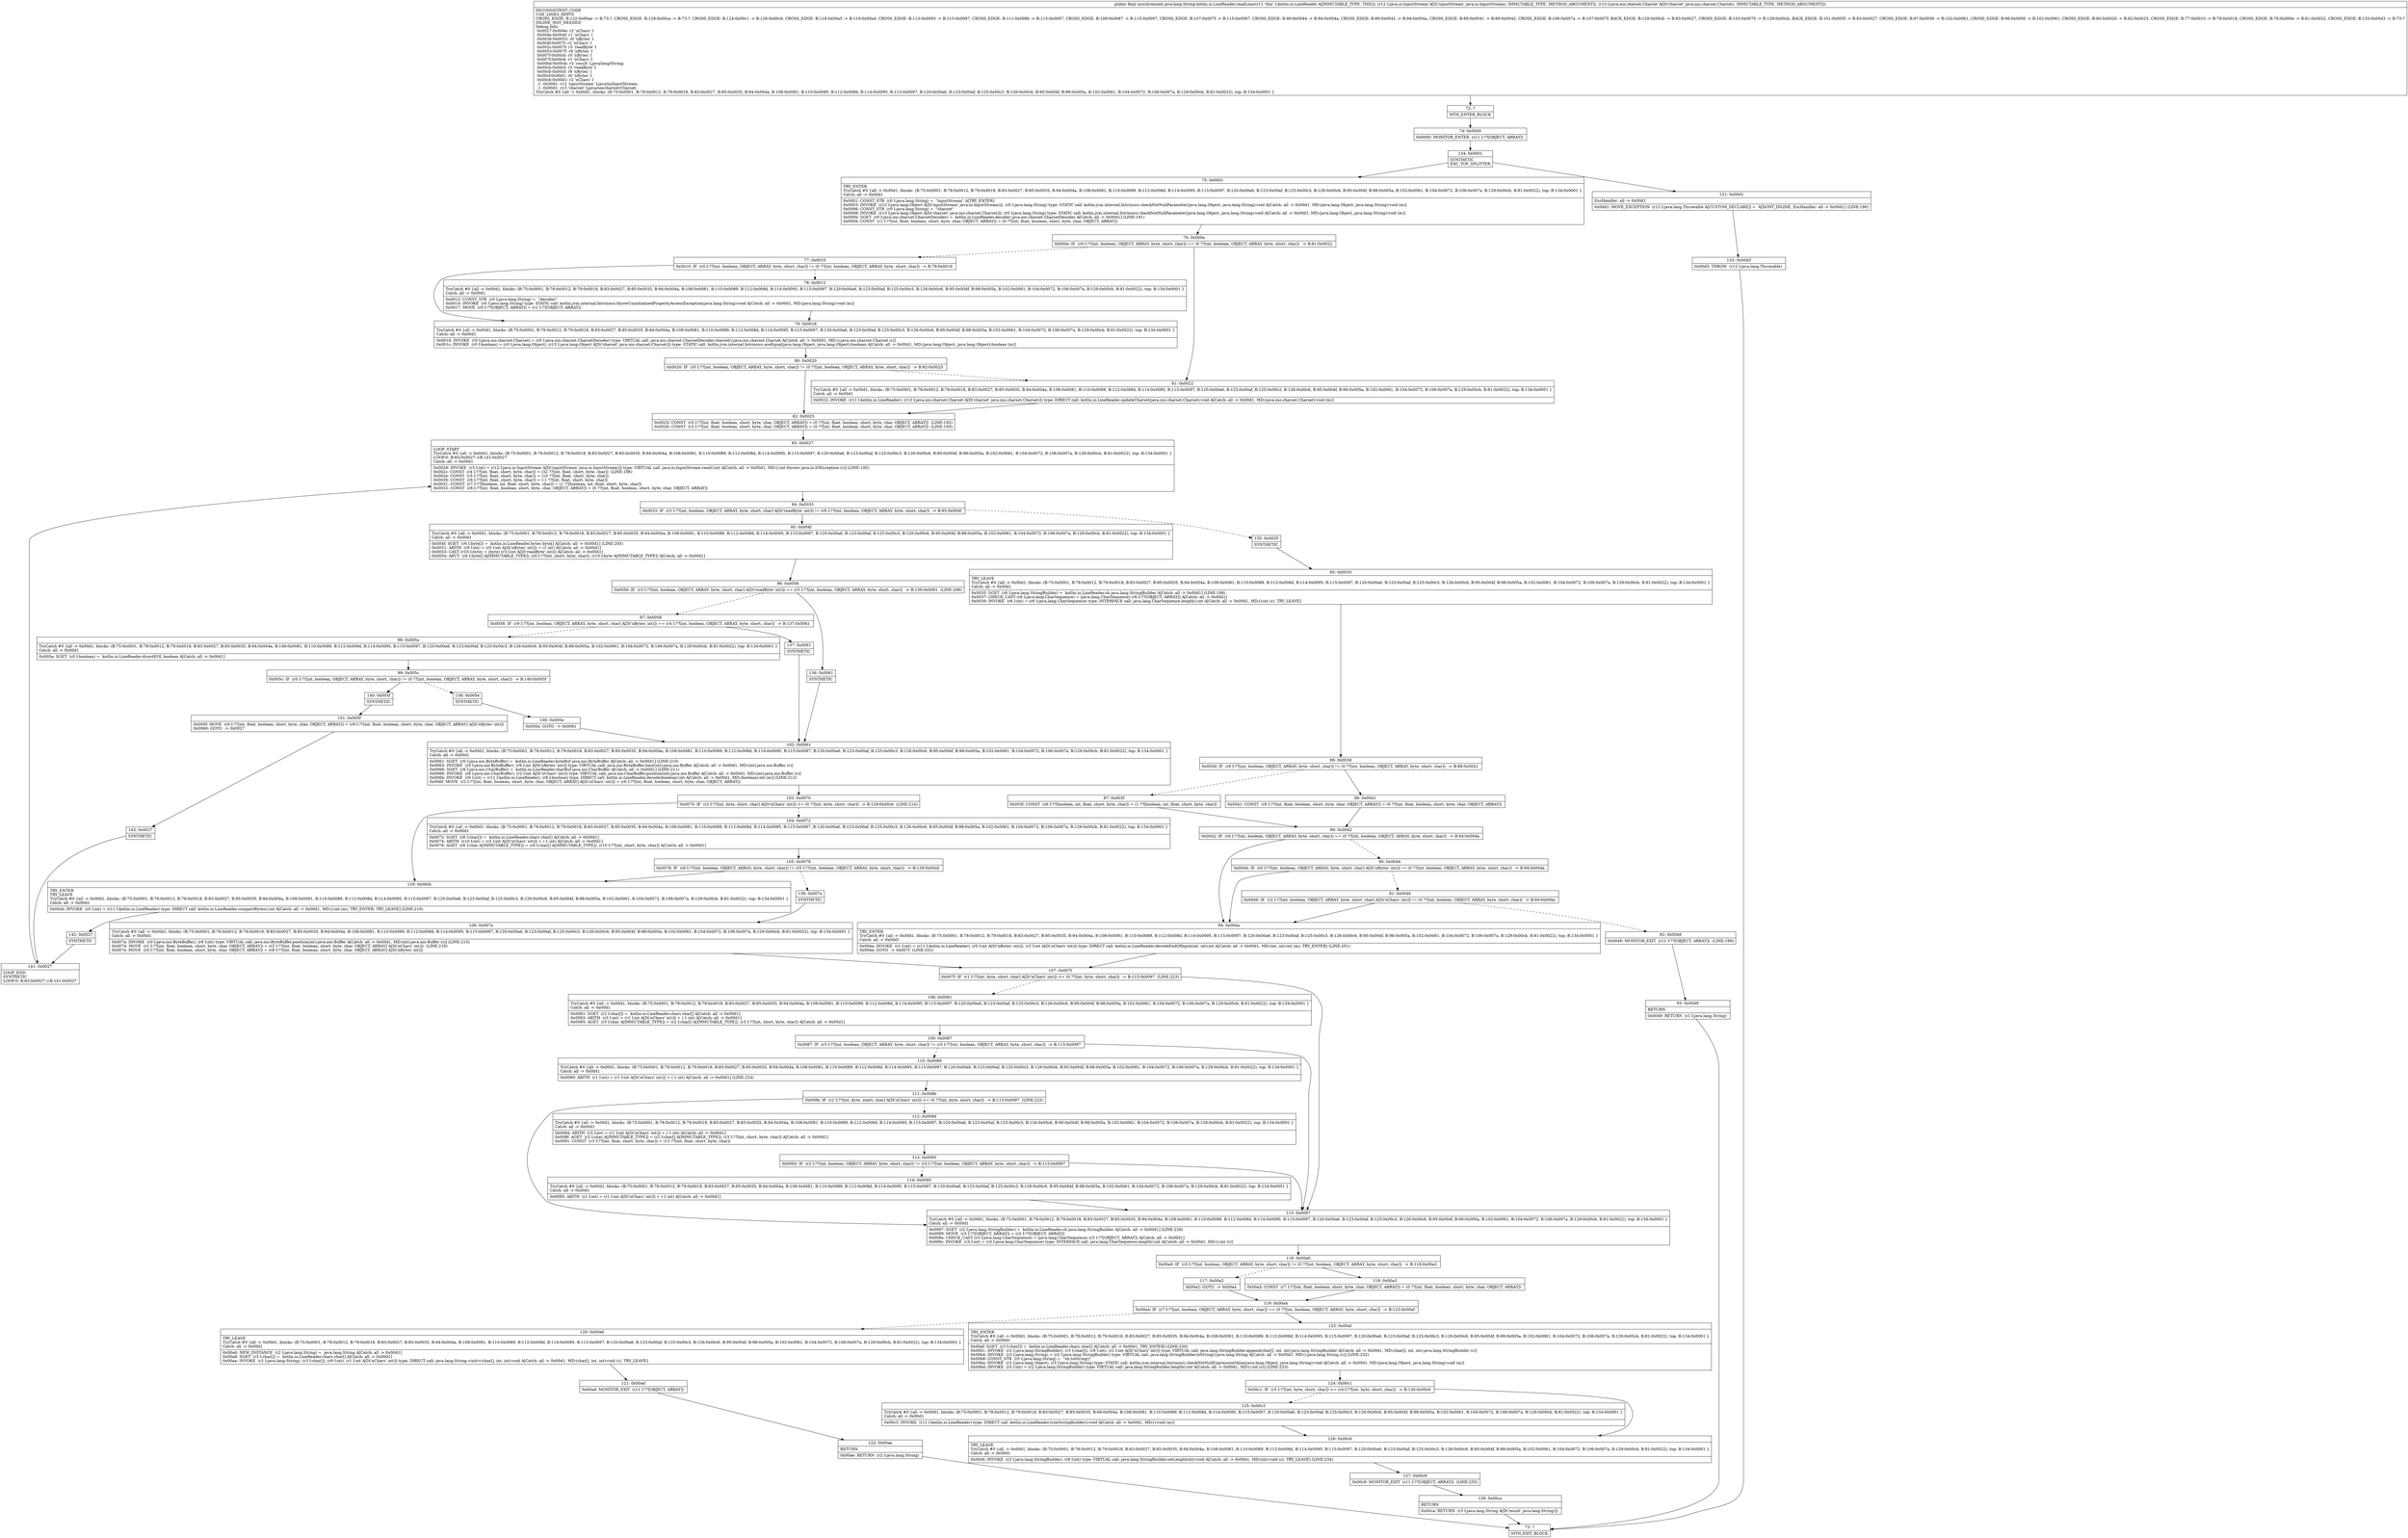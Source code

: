 digraph "CFG forkotlin.io.LineReader.readLine(Ljava\/io\/InputStream;Ljava\/nio\/charset\/Charset;)Ljava\/lang\/String;" {
Node_72 [shape=record,label="{72\:\ ?|MTH_ENTER_BLOCK\l}"];
Node_74 [shape=record,label="{74\:\ 0x0000|0x0000: MONITOR_ENTER  (r11 I:??[OBJECT, ARRAY]) \l}"];
Node_134 [shape=record,label="{134\:\ 0x0001|SYNTHETIC\lEXC_TOP_SPLITTER\l}"];
Node_75 [shape=record,label="{75\:\ 0x0001|TRY_ENTER\lTryCatch #0 \{all \-\> 0x00d1, blocks: (B:75:0x0001, B:78:0x0012, B:79:0x0018, B:83:0x0027, B:85:0x0035, B:94:0x004a, B:108:0x0081, B:110:0x0089, B:112:0x008d, B:114:0x0095, B:115:0x0097, B:120:0x00a6, B:123:0x00af, B:125:0x00c3, B:126:0x00c6, B:95:0x004f, B:98:0x005a, B:102:0x0061, B:104:0x0072, B:106:0x007a, B:129:0x00cb, B:81:0x0022), top: B:134:0x0001 \}\lCatch: all \-\> 0x00d1\l|0x0001: CONST_STR  (r0 I:java.lang.String) =  \"inputStream\" A[TRY_ENTER]\l0x0003: INVOKE  (r12 I:java.lang.Object A[D('inputStream' java.io.InputStream)]), (r0 I:java.lang.String) type: STATIC call: kotlin.jvm.internal.Intrinsics.checkNotNullParameter(java.lang.Object, java.lang.String):void A[Catch: all \-\> 0x00d1, MD:(java.lang.Object, java.lang.String):void (m)]\l0x0006: CONST_STR  (r0 I:java.lang.String) =  \"charset\" \l0x0008: INVOKE  (r13 I:java.lang.Object A[D('charset' java.nio.charset.Charset)]), (r0 I:java.lang.String) type: STATIC call: kotlin.jvm.internal.Intrinsics.checkNotNullParameter(java.lang.Object, java.lang.String):void A[Catch: all \-\> 0x00d1, MD:(java.lang.Object, java.lang.String):void (m)]\l0x000b: SGET  (r0 I:java.nio.charset.CharsetDecoder) =  kotlin.io.LineReader.decoder java.nio.charset.CharsetDecoder A[Catch: all \-\> 0x00d1] (LINE:191)\l0x000d: CONST  (r1 I:??[int, float, boolean, short, byte, char, OBJECT, ARRAY]) = (0 ??[int, float, boolean, short, byte, char, OBJECT, ARRAY]) \l}"];
Node_76 [shape=record,label="{76\:\ 0x000e|0x000e: IF  (r0 I:??[int, boolean, OBJECT, ARRAY, byte, short, char]) == (0 ??[int, boolean, OBJECT, ARRAY, byte, short, char])  \-\> B:81:0x0022 \l}"];
Node_77 [shape=record,label="{77\:\ 0x0010|0x0010: IF  (r0 I:??[int, boolean, OBJECT, ARRAY, byte, short, char]) != (0 ??[int, boolean, OBJECT, ARRAY, byte, short, char])  \-\> B:79:0x0018 \l}"];
Node_78 [shape=record,label="{78\:\ 0x0012|TryCatch #0 \{all \-\> 0x00d1, blocks: (B:75:0x0001, B:78:0x0012, B:79:0x0018, B:83:0x0027, B:85:0x0035, B:94:0x004a, B:108:0x0081, B:110:0x0089, B:112:0x008d, B:114:0x0095, B:115:0x0097, B:120:0x00a6, B:123:0x00af, B:125:0x00c3, B:126:0x00c6, B:95:0x004f, B:98:0x005a, B:102:0x0061, B:104:0x0072, B:106:0x007a, B:129:0x00cb, B:81:0x0022), top: B:134:0x0001 \}\lCatch: all \-\> 0x00d1\l|0x0012: CONST_STR  (r0 I:java.lang.String) =  \"decoder\" \l0x0014: INVOKE  (r0 I:java.lang.String) type: STATIC call: kotlin.jvm.internal.Intrinsics.throwUninitializedPropertyAccessException(java.lang.String):void A[Catch: all \-\> 0x00d1, MD:(java.lang.String):void (m)]\l0x0017: MOVE  (r0 I:??[OBJECT, ARRAY]) = (r1 I:??[OBJECT, ARRAY]) \l}"];
Node_79 [shape=record,label="{79\:\ 0x0018|TryCatch #0 \{all \-\> 0x00d1, blocks: (B:75:0x0001, B:78:0x0012, B:79:0x0018, B:83:0x0027, B:85:0x0035, B:94:0x004a, B:108:0x0081, B:110:0x0089, B:112:0x008d, B:114:0x0095, B:115:0x0097, B:120:0x00a6, B:123:0x00af, B:125:0x00c3, B:126:0x00c6, B:95:0x004f, B:98:0x005a, B:102:0x0061, B:104:0x0072, B:106:0x007a, B:129:0x00cb, B:81:0x0022), top: B:134:0x0001 \}\lCatch: all \-\> 0x00d1\l|0x0018: INVOKE  (r0 I:java.nio.charset.Charset) = (r0 I:java.nio.charset.CharsetDecoder) type: VIRTUAL call: java.nio.charset.CharsetDecoder.charset():java.nio.charset.Charset A[Catch: all \-\> 0x00d1, MD:():java.nio.charset.Charset (c)]\l0x001c: INVOKE  (r0 I:boolean) = (r0 I:java.lang.Object), (r13 I:java.lang.Object A[D('charset' java.nio.charset.Charset)]) type: STATIC call: kotlin.jvm.internal.Intrinsics.areEqual(java.lang.Object, java.lang.Object):boolean A[Catch: all \-\> 0x00d1, MD:(java.lang.Object, java.lang.Object):boolean (m)]\l}"];
Node_80 [shape=record,label="{80\:\ 0x0020|0x0020: IF  (r0 I:??[int, boolean, OBJECT, ARRAY, byte, short, char]) != (0 ??[int, boolean, OBJECT, ARRAY, byte, short, char])  \-\> B:82:0x0025 \l}"];
Node_82 [shape=record,label="{82\:\ 0x0025|0x0025: CONST  (r0 I:??[int, float, boolean, short, byte, char, OBJECT, ARRAY]) = (0 ??[int, float, boolean, short, byte, char, OBJECT, ARRAY])  (LINE:192)\l0x0026: CONST  (r2 I:??[int, float, boolean, short, byte, char, OBJECT, ARRAY]) = (0 ??[int, float, boolean, short, byte, char, OBJECT, ARRAY])  (LINE:193)\l}"];
Node_83 [shape=record,label="{83\:\ 0x0027|LOOP_START\lTryCatch #0 \{all \-\> 0x00d1, blocks: (B:75:0x0001, B:78:0x0012, B:79:0x0018, B:83:0x0027, B:85:0x0035, B:94:0x004a, B:108:0x0081, B:110:0x0089, B:112:0x008d, B:114:0x0095, B:115:0x0097, B:120:0x00a6, B:123:0x00af, B:125:0x00c3, B:126:0x00c6, B:95:0x004f, B:98:0x005a, B:102:0x0061, B:104:0x0072, B:106:0x007a, B:129:0x00cb, B:81:0x0022), top: B:134:0x0001 \}\lLOOP:0: B:83:0x0027\-\>B:141:0x0027\lCatch: all \-\> 0x00d1\l|0x0028: INVOKE  (r3 I:int) = (r12 I:java.io.InputStream A[D('inputStream' java.io.InputStream)]) type: VIRTUAL call: java.io.InputStream.read():int A[Catch: all \-\> 0x00d1, MD:():int throws java.io.IOException (c)] (LINE:195)\l0x002c: CONST  (r4 I:??[int, float, short, byte, char]) = (32 ??[int, float, short, byte, char])  (LINE:196)\l0x002e: CONST  (r5 I:??[int, float, short, byte, char]) = (10 ??[int, float, short, byte, char]) \l0x0030: CONST  (r6 I:??[int, float, short, byte, char]) = (\-1 ??[int, float, short, byte, char]) \l0x0031: CONST  (r7 I:??[boolean, int, float, short, byte, char]) = (1 ??[boolean, int, float, short, byte, char]) \l0x0032: CONST  (r8 I:??[int, float, boolean, short, byte, char, OBJECT, ARRAY]) = (0 ??[int, float, boolean, short, byte, char, OBJECT, ARRAY]) \l}"];
Node_84 [shape=record,label="{84\:\ 0x0033|0x0033: IF  (r3 I:??[int, boolean, OBJECT, ARRAY, byte, short, char] A[D('readByte' int)]) != (r6 I:??[int, boolean, OBJECT, ARRAY, byte, short, char])  \-\> B:95:0x004f \l}"];
Node_95 [shape=record,label="{95\:\ 0x004f|TryCatch #0 \{all \-\> 0x00d1, blocks: (B:75:0x0001, B:78:0x0012, B:79:0x0018, B:83:0x0027, B:85:0x0035, B:94:0x004a, B:108:0x0081, B:110:0x0089, B:112:0x008d, B:114:0x0095, B:115:0x0097, B:120:0x00a6, B:123:0x00af, B:125:0x00c3, B:126:0x00c6, B:95:0x004f, B:98:0x005a, B:102:0x0061, B:104:0x0072, B:106:0x007a, B:129:0x00cb, B:81:0x0022), top: B:134:0x0001 \}\lCatch: all \-\> 0x00d1\l|0x004f: SGET  (r6 I:byte[]) =  kotlin.io.LineReader.bytes byte[] A[Catch: all \-\> 0x00d1] (LINE:205)\l0x0051: ARITH  (r9 I:int) = (r0 I:int A[D('nBytes' int)]) + (1 int) A[Catch: all \-\> 0x00d1]\l0x0053: CAST (r10 I:byte) = (byte) (r3 I:int A[D('readByte' int)]) A[Catch: all \-\> 0x00d1]\l0x0054: APUT  (r6 I:byte[] A[IMMUTABLE_TYPE]), (r0 I:??[int, short, byte, char]), (r10 I:byte A[IMMUTABLE_TYPE]) A[Catch: all \-\> 0x00d1]\l}"];
Node_96 [shape=record,label="{96\:\ 0x0056|0x0056: IF  (r3 I:??[int, boolean, OBJECT, ARRAY, byte, short, char] A[D('readByte' int)]) == (r5 I:??[int, boolean, OBJECT, ARRAY, byte, short, char])  \-\> B:136:0x0061  (LINE:208)\l}"];
Node_97 [shape=record,label="{97\:\ 0x0058|0x0058: IF  (r9 I:??[int, boolean, OBJECT, ARRAY, byte, short, char] A[D('nBytes' int)]) == (r4 I:??[int, boolean, OBJECT, ARRAY, byte, short, char])  \-\> B:137:0x0061 \l}"];
Node_98 [shape=record,label="{98\:\ 0x005a|TryCatch #0 \{all \-\> 0x00d1, blocks: (B:75:0x0001, B:78:0x0012, B:79:0x0018, B:83:0x0027, B:85:0x0035, B:94:0x004a, B:108:0x0081, B:110:0x0089, B:112:0x008d, B:114:0x0095, B:115:0x0097, B:120:0x00a6, B:123:0x00af, B:125:0x00c3, B:126:0x00c6, B:95:0x004f, B:98:0x005a, B:102:0x0061, B:104:0x0072, B:106:0x007a, B:129:0x00cb, B:81:0x0022), top: B:134:0x0001 \}\lCatch: all \-\> 0x00d1\l|0x005a: SGET  (r0 I:boolean) =  kotlin.io.LineReader.directEOL boolean A[Catch: all \-\> 0x00d1]\l}"];
Node_99 [shape=record,label="{99\:\ 0x005c|0x005c: IF  (r0 I:??[int, boolean, OBJECT, ARRAY, byte, short, char]) != (0 ??[int, boolean, OBJECT, ARRAY, byte, short, char])  \-\> B:140:0x005f \l}"];
Node_138 [shape=record,label="{138\:\ 0x005e|SYNTHETIC\l}"];
Node_100 [shape=record,label="{100\:\ 0x005e|0x005e: GOTO  \-\> 0x0061 \l}"];
Node_102 [shape=record,label="{102\:\ 0x0061|TryCatch #0 \{all \-\> 0x00d1, blocks: (B:75:0x0001, B:78:0x0012, B:79:0x0018, B:83:0x0027, B:85:0x0035, B:94:0x004a, B:108:0x0081, B:110:0x0089, B:112:0x008d, B:114:0x0095, B:115:0x0097, B:120:0x00a6, B:123:0x00af, B:125:0x00c3, B:126:0x00c6, B:95:0x004f, B:98:0x005a, B:102:0x0061, B:104:0x0072, B:106:0x007a, B:129:0x00cb, B:81:0x0022), top: B:134:0x0001 \}\lCatch: all \-\> 0x00d1\l|0x0061: SGET  (r0 I:java.nio.ByteBuffer) =  kotlin.io.LineReader.byteBuf java.nio.ByteBuffer A[Catch: all \-\> 0x00d1] (LINE:210)\l0x0063: INVOKE  (r0 I:java.nio.ByteBuffer), (r9 I:int A[D('nBytes' int)]) type: VIRTUAL call: java.nio.ByteBuffer.limit(int):java.nio.Buffer A[Catch: all \-\> 0x00d1, MD:(int):java.nio.Buffer (c)]\l0x0066: SGET  (r6 I:java.nio.CharBuffer) =  kotlin.io.LineReader.charBuf java.nio.CharBuffer A[Catch: all \-\> 0x00d1] (LINE:211)\l0x0068: INVOKE  (r6 I:java.nio.CharBuffer), (r2 I:int A[D('nChars' int)]) type: VIRTUAL call: java.nio.CharBuffer.position(int):java.nio.Buffer A[Catch: all \-\> 0x00d1, MD:(int):java.nio.Buffer (c)]\l0x006b: INVOKE  (r6 I:int) = (r11 I:kotlin.io.LineReader), (r8 I:boolean) type: DIRECT call: kotlin.io.LineReader.decode(boolean):int A[Catch: all \-\> 0x00d1, MD:(boolean):int (m)] (LINE:212)\l0x006f: MOVE  (r2 I:??[int, float, boolean, short, byte, char, OBJECT, ARRAY] A[D('nChars' int)]) = (r6 I:??[int, float, boolean, short, byte, char, OBJECT, ARRAY]) \l}"];
Node_103 [shape=record,label="{103\:\ 0x0070|0x0070: IF  (r2 I:??[int, byte, short, char] A[D('nChars' int)]) \<= (0 ??[int, byte, short, char])  \-\> B:129:0x00cb  (LINE:214)\l}"];
Node_104 [shape=record,label="{104\:\ 0x0072|TryCatch #0 \{all \-\> 0x00d1, blocks: (B:75:0x0001, B:78:0x0012, B:79:0x0018, B:83:0x0027, B:85:0x0035, B:94:0x004a, B:108:0x0081, B:110:0x0089, B:112:0x008d, B:114:0x0095, B:115:0x0097, B:120:0x00a6, B:123:0x00af, B:125:0x00c3, B:126:0x00c6, B:95:0x004f, B:98:0x005a, B:102:0x0061, B:104:0x0072, B:106:0x007a, B:129:0x00cb, B:81:0x0022), top: B:134:0x0001 \}\lCatch: all \-\> 0x00d1\l|0x0072: SGET  (r6 I:char[]) =  kotlin.io.LineReader.chars char[] A[Catch: all \-\> 0x00d1]\l0x0074: ARITH  (r10 I:int) = (r2 I:int A[D('nChars' int)]) + (\-1 int) A[Catch: all \-\> 0x00d1]\l0x0076: AGET  (r6 I:char A[IMMUTABLE_TYPE]) = (r6 I:char[] A[IMMUTABLE_TYPE]), (r10 I:??[int, short, byte, char]) A[Catch: all \-\> 0x00d1]\l}"];
Node_105 [shape=record,label="{105\:\ 0x0078|0x0078: IF  (r6 I:??[int, boolean, OBJECT, ARRAY, byte, short, char]) != (r5 I:??[int, boolean, OBJECT, ARRAY, byte, short, char])  \-\> B:129:0x00cb \l}"];
Node_139 [shape=record,label="{139\:\ 0x007a|SYNTHETIC\l}"];
Node_106 [shape=record,label="{106\:\ 0x007a|TryCatch #0 \{all \-\> 0x00d1, blocks: (B:75:0x0001, B:78:0x0012, B:79:0x0018, B:83:0x0027, B:85:0x0035, B:94:0x004a, B:108:0x0081, B:110:0x0089, B:112:0x008d, B:114:0x0095, B:115:0x0097, B:120:0x00a6, B:123:0x00af, B:125:0x00c3, B:126:0x00c6, B:95:0x004f, B:98:0x005a, B:102:0x0061, B:104:0x0072, B:106:0x007a, B:129:0x00cb, B:81:0x0022), top: B:134:0x0001 \}\lCatch: all \-\> 0x00d1\l|0x007a: INVOKE  (r0 I:java.nio.ByteBuffer), (r8 I:int) type: VIRTUAL call: java.nio.ByteBuffer.position(int):java.nio.Buffer A[Catch: all \-\> 0x00d1, MD:(int):java.nio.Buffer (c)] (LINE:215)\l0x007d: MOVE  (r1 I:??[int, float, boolean, short, byte, char, OBJECT, ARRAY]) = (r2 I:??[int, float, boolean, short, byte, char, OBJECT, ARRAY] A[D('nChars' int)])  (LINE:216)\l0x007e: MOVE  (r0 I:??[int, float, boolean, short, byte, char, OBJECT, ARRAY]) = (r9 I:??[int, float, boolean, short, byte, char, OBJECT, ARRAY] A[D('nBytes' int)]) \l}"];
Node_107 [shape=record,label="{107\:\ 0x007f|0x007f: IF  (r1 I:??[int, byte, short, char] A[D('nChars' int)]) \<= (0 ??[int, byte, short, char])  \-\> B:115:0x0097  (LINE:223)\l}"];
Node_108 [shape=record,label="{108\:\ 0x0081|TryCatch #0 \{all \-\> 0x00d1, blocks: (B:75:0x0001, B:78:0x0012, B:79:0x0018, B:83:0x0027, B:85:0x0035, B:94:0x004a, B:108:0x0081, B:110:0x0089, B:112:0x008d, B:114:0x0095, B:115:0x0097, B:120:0x00a6, B:123:0x00af, B:125:0x00c3, B:126:0x00c6, B:95:0x004f, B:98:0x005a, B:102:0x0061, B:104:0x0072, B:106:0x007a, B:129:0x00cb, B:81:0x0022), top: B:134:0x0001 \}\lCatch: all \-\> 0x00d1\l|0x0081: SGET  (r2 I:char[]) =  kotlin.io.LineReader.chars char[] A[Catch: all \-\> 0x00d1]\l0x0083: ARITH  (r3 I:int) = (r1 I:int A[D('nChars' int)]) + (\-1 int) A[Catch: all \-\> 0x00d1]\l0x0085: AGET  (r3 I:char A[IMMUTABLE_TYPE]) = (r2 I:char[] A[IMMUTABLE_TYPE]), (r3 I:??[int, short, byte, char]) A[Catch: all \-\> 0x00d1]\l}"];
Node_109 [shape=record,label="{109\:\ 0x0087|0x0087: IF  (r3 I:??[int, boolean, OBJECT, ARRAY, byte, short, char]) != (r5 I:??[int, boolean, OBJECT, ARRAY, byte, short, char])  \-\> B:115:0x0097 \l}"];
Node_110 [shape=record,label="{110\:\ 0x0089|TryCatch #0 \{all \-\> 0x00d1, blocks: (B:75:0x0001, B:78:0x0012, B:79:0x0018, B:83:0x0027, B:85:0x0035, B:94:0x004a, B:108:0x0081, B:110:0x0089, B:112:0x008d, B:114:0x0095, B:115:0x0097, B:120:0x00a6, B:123:0x00af, B:125:0x00c3, B:126:0x00c6, B:95:0x004f, B:98:0x005a, B:102:0x0061, B:104:0x0072, B:106:0x007a, B:129:0x00cb, B:81:0x0022), top: B:134:0x0001 \}\lCatch: all \-\> 0x00d1\l|0x0089: ARITH  (r1 I:int) = (r1 I:int A[D('nChars' int)]) + (\-1 int) A[Catch: all \-\> 0x00d1] (LINE:224)\l}"];
Node_111 [shape=record,label="{111\:\ 0x008b|0x008b: IF  (r1 I:??[int, byte, short, char] A[D('nChars' int)]) \<= (0 ??[int, byte, short, char])  \-\> B:115:0x0097  (LINE:225)\l}"];
Node_112 [shape=record,label="{112\:\ 0x008d|TryCatch #0 \{all \-\> 0x00d1, blocks: (B:75:0x0001, B:78:0x0012, B:79:0x0018, B:83:0x0027, B:85:0x0035, B:94:0x004a, B:108:0x0081, B:110:0x0089, B:112:0x008d, B:114:0x0095, B:115:0x0097, B:120:0x00a6, B:123:0x00af, B:125:0x00c3, B:126:0x00c6, B:95:0x004f, B:98:0x005a, B:102:0x0061, B:104:0x0072, B:106:0x007a, B:129:0x00cb, B:81:0x0022), top: B:134:0x0001 \}\lCatch: all \-\> 0x00d1\l|0x008d: ARITH  (r3 I:int) = (r1 I:int A[D('nChars' int)]) + (\-1 int) A[Catch: all \-\> 0x00d1]\l0x008f: AGET  (r2 I:char A[IMMUTABLE_TYPE]) = (r2 I:char[] A[IMMUTABLE_TYPE]), (r3 I:??[int, short, byte, char]) A[Catch: all \-\> 0x00d1]\l0x0091: CONST  (r3 I:??[int, float, short, byte, char]) = (13 ??[int, float, short, byte, char]) \l}"];
Node_113 [shape=record,label="{113\:\ 0x0093|0x0093: IF  (r2 I:??[int, boolean, OBJECT, ARRAY, byte, short, char]) != (r3 I:??[int, boolean, OBJECT, ARRAY, byte, short, char])  \-\> B:115:0x0097 \l}"];
Node_114 [shape=record,label="{114\:\ 0x0095|TryCatch #0 \{all \-\> 0x00d1, blocks: (B:75:0x0001, B:78:0x0012, B:79:0x0018, B:83:0x0027, B:85:0x0035, B:94:0x004a, B:108:0x0081, B:110:0x0089, B:112:0x008d, B:114:0x0095, B:115:0x0097, B:120:0x00a6, B:123:0x00af, B:125:0x00c3, B:126:0x00c6, B:95:0x004f, B:98:0x005a, B:102:0x0061, B:104:0x0072, B:106:0x007a, B:129:0x00cb, B:81:0x0022), top: B:134:0x0001 \}\lCatch: all \-\> 0x00d1\l|0x0095: ARITH  (r1 I:int) = (r1 I:int A[D('nChars' int)]) + (\-1 int) A[Catch: all \-\> 0x00d1]\l}"];
Node_115 [shape=record,label="{115\:\ 0x0097|TryCatch #0 \{all \-\> 0x00d1, blocks: (B:75:0x0001, B:78:0x0012, B:79:0x0018, B:83:0x0027, B:85:0x0035, B:94:0x004a, B:108:0x0081, B:110:0x0089, B:112:0x008d, B:114:0x0095, B:115:0x0097, B:120:0x00a6, B:123:0x00af, B:125:0x00c3, B:126:0x00c6, B:95:0x004f, B:98:0x005a, B:102:0x0061, B:104:0x0072, B:106:0x007a, B:129:0x00cb, B:81:0x0022), top: B:134:0x0001 \}\lCatch: all \-\> 0x00d1\l|0x0097: SGET  (r2 I:java.lang.StringBuilder) =  kotlin.io.LineReader.sb java.lang.StringBuilder A[Catch: all \-\> 0x00d1] (LINE:228)\l0x0099: MOVE  (r3 I:??[OBJECT, ARRAY]) = (r2 I:??[OBJECT, ARRAY]) \l0x009a: CHECK_CAST (r3 I:java.lang.CharSequence) = (java.lang.CharSequence) (r3 I:??[OBJECT, ARRAY]) A[Catch: all \-\> 0x00d1]\l0x009c: INVOKE  (r3 I:int) = (r3 I:java.lang.CharSequence) type: INTERFACE call: java.lang.CharSequence.length():int A[Catch: all \-\> 0x00d1, MD:():int (c)]\l}"];
Node_116 [shape=record,label="{116\:\ 0x00a0|0x00a0: IF  (r3 I:??[int, boolean, OBJECT, ARRAY, byte, short, char]) != (0 ??[int, boolean, OBJECT, ARRAY, byte, short, char])  \-\> B:118:0x00a3 \l}"];
Node_117 [shape=record,label="{117\:\ 0x00a2|0x00a2: GOTO  \-\> 0x00a4 \l}"];
Node_119 [shape=record,label="{119\:\ 0x00a4|0x00a4: IF  (r7 I:??[int, boolean, OBJECT, ARRAY, byte, short, char]) == (0 ??[int, boolean, OBJECT, ARRAY, byte, short, char])  \-\> B:123:0x00af \l}"];
Node_120 [shape=record,label="{120\:\ 0x00a6|TRY_LEAVE\lTryCatch #0 \{all \-\> 0x00d1, blocks: (B:75:0x0001, B:78:0x0012, B:79:0x0018, B:83:0x0027, B:85:0x0035, B:94:0x004a, B:108:0x0081, B:110:0x0089, B:112:0x008d, B:114:0x0095, B:115:0x0097, B:120:0x00a6, B:123:0x00af, B:125:0x00c3, B:126:0x00c6, B:95:0x004f, B:98:0x005a, B:102:0x0061, B:104:0x0072, B:106:0x007a, B:129:0x00cb, B:81:0x0022), top: B:134:0x0001 \}\lCatch: all \-\> 0x00d1\l|0x00a6: NEW_INSTANCE  (r2 I:java.lang.String) =  java.lang.String A[Catch: all \-\> 0x00d1]\l0x00a8: SGET  (r3 I:char[]) =  kotlin.io.LineReader.chars char[] A[Catch: all \-\> 0x00d1]\l0x00aa: INVOKE  (r2 I:java.lang.String), (r3 I:char[]), (r8 I:int), (r1 I:int A[D('nChars' int)]) type: DIRECT call: java.lang.String.\<init\>(char[], int, int):void A[Catch: all \-\> 0x00d1, MD:(char[], int, int):void (c), TRY_LEAVE]\l}"];
Node_121 [shape=record,label="{121\:\ 0x00ad|0x00ad: MONITOR_EXIT  (r11 I:??[OBJECT, ARRAY]) \l}"];
Node_122 [shape=record,label="{122\:\ 0x00ae|RETURN\l|0x00ae: RETURN  (r2 I:java.lang.String) \l}"];
Node_73 [shape=record,label="{73\:\ ?|MTH_EXIT_BLOCK\l}"];
Node_123 [shape=record,label="{123\:\ 0x00af|TRY_ENTER\lTryCatch #0 \{all \-\> 0x00d1, blocks: (B:75:0x0001, B:78:0x0012, B:79:0x0018, B:83:0x0027, B:85:0x0035, B:94:0x004a, B:108:0x0081, B:110:0x0089, B:112:0x008d, B:114:0x0095, B:115:0x0097, B:120:0x00a6, B:123:0x00af, B:125:0x00c3, B:126:0x00c6, B:95:0x004f, B:98:0x005a, B:102:0x0061, B:104:0x0072, B:106:0x007a, B:129:0x00cb, B:81:0x0022), top: B:134:0x0001 \}\lCatch: all \-\> 0x00d1\l|0x00af: SGET  (r3 I:char[]) =  kotlin.io.LineReader.chars char[] A[Catch: all \-\> 0x00d1, TRY_ENTER] (LINE:230)\l0x00b1: INVOKE  (r2 I:java.lang.StringBuilder), (r3 I:char[]), (r8 I:int), (r1 I:int A[D('nChars' int)]) type: VIRTUAL call: java.lang.StringBuilder.append(char[], int, int):java.lang.StringBuilder A[Catch: all \-\> 0x00d1, MD:(char[], int, int):java.lang.StringBuilder (c)]\l0x00b4: INVOKE  (r3 I:java.lang.String) = (r2 I:java.lang.StringBuilder) type: VIRTUAL call: java.lang.StringBuilder.toString():java.lang.String A[Catch: all \-\> 0x00d1, MD:():java.lang.String (c)] (LINE:232)\l0x00b8: CONST_STR  (r5 I:java.lang.String) =  \"sb.toString()\" \l0x00ba: INVOKE  (r3 I:java.lang.Object), (r5 I:java.lang.String) type: STATIC call: kotlin.jvm.internal.Intrinsics.checkNotNullExpressionValue(java.lang.Object, java.lang.String):void A[Catch: all \-\> 0x00d1, MD:(java.lang.Object, java.lang.String):void (m)]\l0x00bd: INVOKE  (r5 I:int) = (r2 I:java.lang.StringBuilder) type: VIRTUAL call: java.lang.StringBuilder.length():int A[Catch: all \-\> 0x00d1, MD:():int (c)] (LINE:233)\l}"];
Node_124 [shape=record,label="{124\:\ 0x00c1|0x00c1: IF  (r5 I:??[int, byte, short, char]) \<= (r4 I:??[int, byte, short, char])  \-\> B:126:0x00c6 \l}"];
Node_125 [shape=record,label="{125\:\ 0x00c3|TryCatch #0 \{all \-\> 0x00d1, blocks: (B:75:0x0001, B:78:0x0012, B:79:0x0018, B:83:0x0027, B:85:0x0035, B:94:0x004a, B:108:0x0081, B:110:0x0089, B:112:0x008d, B:114:0x0095, B:115:0x0097, B:120:0x00a6, B:123:0x00af, B:125:0x00c3, B:126:0x00c6, B:95:0x004f, B:98:0x005a, B:102:0x0061, B:104:0x0072, B:106:0x007a, B:129:0x00cb, B:81:0x0022), top: B:134:0x0001 \}\lCatch: all \-\> 0x00d1\l|0x00c3: INVOKE  (r11 I:kotlin.io.LineReader) type: DIRECT call: kotlin.io.LineReader.trimStringBuilder():void A[Catch: all \-\> 0x00d1, MD:():void (m)]\l}"];
Node_126 [shape=record,label="{126\:\ 0x00c6|TRY_LEAVE\lTryCatch #0 \{all \-\> 0x00d1, blocks: (B:75:0x0001, B:78:0x0012, B:79:0x0018, B:83:0x0027, B:85:0x0035, B:94:0x004a, B:108:0x0081, B:110:0x0089, B:112:0x008d, B:114:0x0095, B:115:0x0097, B:120:0x00a6, B:123:0x00af, B:125:0x00c3, B:126:0x00c6, B:95:0x004f, B:98:0x005a, B:102:0x0061, B:104:0x0072, B:106:0x007a, B:129:0x00cb, B:81:0x0022), top: B:134:0x0001 \}\lCatch: all \-\> 0x00d1\l|0x00c6: INVOKE  (r2 I:java.lang.StringBuilder), (r8 I:int) type: VIRTUAL call: java.lang.StringBuilder.setLength(int):void A[Catch: all \-\> 0x00d1, MD:(int):void (c), TRY_LEAVE] (LINE:234)\l}"];
Node_127 [shape=record,label="{127\:\ 0x00c9|0x00c9: MONITOR_EXIT  (r11 I:??[OBJECT, ARRAY])  (LINE:235)\l}"];
Node_128 [shape=record,label="{128\:\ 0x00ca|RETURN\l|0x00ca: RETURN  (r3 I:java.lang.String A[D('result' java.lang.String)]) \l}"];
Node_118 [shape=record,label="{118\:\ 0x00a3|0x00a3: CONST  (r7 I:??[int, float, boolean, short, byte, char, OBJECT, ARRAY]) = (0 ??[int, float, boolean, short, byte, char, OBJECT, ARRAY]) \l}"];
Node_129 [shape=record,label="{129\:\ 0x00cb|TRY_ENTER\lTRY_LEAVE\lTryCatch #0 \{all \-\> 0x00d1, blocks: (B:75:0x0001, B:78:0x0012, B:79:0x0018, B:83:0x0027, B:85:0x0035, B:94:0x004a, B:108:0x0081, B:110:0x0089, B:112:0x008d, B:114:0x0095, B:115:0x0097, B:120:0x00a6, B:123:0x00af, B:125:0x00c3, B:126:0x00c6, B:95:0x004f, B:98:0x005a, B:102:0x0061, B:104:0x0072, B:106:0x007a, B:129:0x00cb, B:81:0x0022), top: B:134:0x0001 \}\lCatch: all \-\> 0x00d1\l|0x00cb: INVOKE  (r0 I:int) = (r11 I:kotlin.io.LineReader) type: DIRECT call: kotlin.io.LineReader.compactBytes():int A[Catch: all \-\> 0x00d1, MD:():int (m), TRY_ENTER, TRY_LEAVE] (LINE:219)\l}"];
Node_142 [shape=record,label="{142\:\ 0x0027|SYNTHETIC\l}"];
Node_141 [shape=record,label="{141\:\ 0x0027|LOOP_END\lSYNTHETIC\lLOOP:0: B:83:0x0027\-\>B:141:0x0027\l}"];
Node_140 [shape=record,label="{140\:\ 0x005f|SYNTHETIC\l}"];
Node_101 [shape=record,label="{101\:\ 0x005f|0x005f: MOVE  (r0 I:??[int, float, boolean, short, byte, char, OBJECT, ARRAY]) = (r9 I:??[int, float, boolean, short, byte, char, OBJECT, ARRAY] A[D('nBytes' int)]) \l0x0060: GOTO  \-\> 0x0027 \l}"];
Node_143 [shape=record,label="{143\:\ 0x0027|SYNTHETIC\l}"];
Node_137 [shape=record,label="{137\:\ 0x0061|SYNTHETIC\l}"];
Node_136 [shape=record,label="{136\:\ 0x0061|SYNTHETIC\l}"];
Node_135 [shape=record,label="{135\:\ 0x0035|SYNTHETIC\l}"];
Node_85 [shape=record,label="{85\:\ 0x0035|TRY_LEAVE\lTryCatch #0 \{all \-\> 0x00d1, blocks: (B:75:0x0001, B:78:0x0012, B:79:0x0018, B:83:0x0027, B:85:0x0035, B:94:0x004a, B:108:0x0081, B:110:0x0089, B:112:0x008d, B:114:0x0095, B:115:0x0097, B:120:0x00a6, B:123:0x00af, B:125:0x00c3, B:126:0x00c6, B:95:0x004f, B:98:0x005a, B:102:0x0061, B:104:0x0072, B:106:0x007a, B:129:0x00cb, B:81:0x0022), top: B:134:0x0001 \}\lCatch: all \-\> 0x00d1\l|0x0035: SGET  (r6 I:java.lang.StringBuilder) =  kotlin.io.LineReader.sb java.lang.StringBuilder A[Catch: all \-\> 0x00d1] (LINE:198)\l0x0037: CHECK_CAST (r6 I:java.lang.CharSequence) = (java.lang.CharSequence) (r6 I:??[OBJECT, ARRAY]) A[Catch: all \-\> 0x00d1]\l0x0039: INVOKE  (r6 I:int) = (r6 I:java.lang.CharSequence) type: INTERFACE call: java.lang.CharSequence.length():int A[Catch: all \-\> 0x00d1, MD:():int (c), TRY_LEAVE]\l}"];
Node_86 [shape=record,label="{86\:\ 0x003d|0x003d: IF  (r6 I:??[int, boolean, OBJECT, ARRAY, byte, short, char]) != (0 ??[int, boolean, OBJECT, ARRAY, byte, short, char])  \-\> B:88:0x0041 \l}"];
Node_87 [shape=record,label="{87\:\ 0x003f|0x003f: CONST  (r6 I:??[boolean, int, float, short, byte, char]) = (1 ??[boolean, int, float, short, byte, char]) \l}"];
Node_89 [shape=record,label="{89\:\ 0x0042|0x0042: IF  (r6 I:??[int, boolean, OBJECT, ARRAY, byte, short, char]) == (0 ??[int, boolean, OBJECT, ARRAY, byte, short, char])  \-\> B:94:0x004a \l}"];
Node_90 [shape=record,label="{90\:\ 0x0044|0x0044: IF  (r0 I:??[int, boolean, OBJECT, ARRAY, byte, short, char] A[D('nBytes' int)]) != (0 ??[int, boolean, OBJECT, ARRAY, byte, short, char])  \-\> B:94:0x004a \l}"];
Node_91 [shape=record,label="{91\:\ 0x0046|0x0046: IF  (r2 I:??[int, boolean, OBJECT, ARRAY, byte, short, char] A[D('nChars' int)]) != (0 ??[int, boolean, OBJECT, ARRAY, byte, short, char])  \-\> B:94:0x004a \l}"];
Node_92 [shape=record,label="{92\:\ 0x0048|0x0048: MONITOR_EXIT  (r11 I:??[OBJECT, ARRAY])  (LINE:199)\l}"];
Node_93 [shape=record,label="{93\:\ 0x0049|RETURN\l|0x0049: RETURN  (r1 I:java.lang.String) \l}"];
Node_94 [shape=record,label="{94\:\ 0x004a|TRY_ENTER\lTryCatch #0 \{all \-\> 0x00d1, blocks: (B:75:0x0001, B:78:0x0012, B:79:0x0018, B:83:0x0027, B:85:0x0035, B:94:0x004a, B:108:0x0081, B:110:0x0089, B:112:0x008d, B:114:0x0095, B:115:0x0097, B:120:0x00a6, B:123:0x00af, B:125:0x00c3, B:126:0x00c6, B:95:0x004f, B:98:0x005a, B:102:0x0061, B:104:0x0072, B:106:0x007a, B:129:0x00cb, B:81:0x0022), top: B:134:0x0001 \}\lCatch: all \-\> 0x00d1\l|0x004a: INVOKE  (r1 I:int) = (r11 I:kotlin.io.LineReader), (r0 I:int A[D('nBytes' int)]), (r2 I:int A[D('nChars' int)]) type: DIRECT call: kotlin.io.LineReader.decodeEndOfInput(int, int):int A[Catch: all \-\> 0x00d1, MD:(int, int):int (m), TRY_ENTER] (LINE:201)\l0x004e: GOTO  \-\> 0x007f  (LINE:202)\l}"];
Node_88 [shape=record,label="{88\:\ 0x0041|0x0041: CONST  (r6 I:??[int, float, boolean, short, byte, char, OBJECT, ARRAY]) = (0 ??[int, float, boolean, short, byte, char, OBJECT, ARRAY]) \l}"];
Node_81 [shape=record,label="{81\:\ 0x0022|TryCatch #0 \{all \-\> 0x00d1, blocks: (B:75:0x0001, B:78:0x0012, B:79:0x0018, B:83:0x0027, B:85:0x0035, B:94:0x004a, B:108:0x0081, B:110:0x0089, B:112:0x008d, B:114:0x0095, B:115:0x0097, B:120:0x00a6, B:123:0x00af, B:125:0x00c3, B:126:0x00c6, B:95:0x004f, B:98:0x005a, B:102:0x0061, B:104:0x0072, B:106:0x007a, B:129:0x00cb, B:81:0x0022), top: B:134:0x0001 \}\lCatch: all \-\> 0x00d1\l|0x0022: INVOKE  (r11 I:kotlin.io.LineReader), (r13 I:java.nio.charset.Charset A[D('charset' java.nio.charset.Charset)]) type: DIRECT call: kotlin.io.LineReader.updateCharset(java.nio.charset.Charset):void A[Catch: all \-\> 0x00d1, MD:(java.nio.charset.Charset):void (m)]\l}"];
Node_131 [shape=record,label="{131\:\ 0x00d1|ExcHandler: all \-\> 0x00d1\l|0x00d1: MOVE_EXCEPTION  (r12 I:java.lang.Throwable A[CUSTOM_DECLARE]) =  A[DONT_INLINE, ExcHandler: all \-\> 0x00d1] (LINE:190)\l}"];
Node_133 [shape=record,label="{133\:\ 0x00d3|0x00d3: THROW  (r12 I:java.lang.Throwable) \l}"];
MethodNode[shape=record,label="{public final synchronized java.lang.String kotlin.io.LineReader.readLine((r11 'this' I:kotlin.io.LineReader A[IMMUTABLE_TYPE, THIS]), (r12 I:java.io.InputStream A[D('inputStream' java.io.InputStream), IMMUTABLE_TYPE, METHOD_ARGUMENT]), (r13 I:java.nio.charset.Charset A[D('charset' java.nio.charset.Charset), IMMUTABLE_TYPE, METHOD_ARGUMENT]))  | INCONSISTENT_CODE\lUSE_LINES_HINTS\lCROSS_EDGE: B:122:0x00ae \-\> B:73:?, CROSS_EDGE: B:128:0x00ca \-\> B:73:?, CROSS_EDGE: B:124:0x00c1 \-\> B:126:0x00c6, CROSS_EDGE: B:118:0x00a3 \-\> B:119:0x00a4, CROSS_EDGE: B:113:0x0093 \-\> B:115:0x0097, CROSS_EDGE: B:111:0x008b \-\> B:115:0x0097, CROSS_EDGE: B:109:0x0087 \-\> B:115:0x0097, CROSS_EDGE: B:107:0x007f \-\> B:115:0x0097, CROSS_EDGE: B:90:0x0044 \-\> B:94:0x004a, CROSS_EDGE: B:89:0x0042 \-\> B:94:0x004a, CROSS_EDGE: B:88:0x0041 \-\> B:89:0x0042, CROSS_EDGE: B:106:0x007a \-\> B:107:0x007f, BACK_EDGE: B:129:0x00cb \-\> B:83:0x0027, CROSS_EDGE: B:103:0x0070 \-\> B:129:0x00cb, BACK_EDGE: B:101:0x005f \-\> B:83:0x0027, CROSS_EDGE: B:97:0x0058 \-\> B:102:0x0061, CROSS_EDGE: B:96:0x0056 \-\> B:102:0x0061, CROSS_EDGE: B:80:0x0020 \-\> B:82:0x0025, CROSS_EDGE: B:77:0x0010 \-\> B:79:0x0018, CROSS_EDGE: B:76:0x000e \-\> B:81:0x0022, CROSS_EDGE: B:133:0x00d3 \-\> B:73:?\lINLINE_NOT_NEEDED\lDebug Info:\l  0x0027\-0x004e: r2 'nChars' I\l  0x004e\-0x004f: r1 'nChars' I\l  0x0026\-0x0053: r0 'nBytes' I\l  0x004f\-0x007f: r2 'nChars' I\l  0x002c\-0x007f: r3 'readByte' I\l  0x0053\-0x007f: r9 'nBytes' I\l  0x007f\-0x00cb: r0 'nBytes' I\l  0x007f\-0x00cb: r1 'nChars' I\l  0x00bd\-0x00cb: r3 'result' Ljava\/lang\/String;\l  0x00cb\-0x00cf: r3 'readByte' I\l  0x00cb\-0x00cf: r9 'nBytes' I\l  0x00cf\-0x00d1: r0 'nBytes' I\l  0x00cb\-0x00d1: r2 'nChars' I\l  \-1 \-0x00d1: r12 'inputStream' Ljava\/io\/InputStream;\l  \-1 \-0x00d1: r13 'charset' Ljava\/nio\/charset\/Charset;\lTryCatch #0 \{all \-\> 0x00d1, blocks: (B:75:0x0001, B:78:0x0012, B:79:0x0018, B:83:0x0027, B:85:0x0035, B:94:0x004a, B:108:0x0081, B:110:0x0089, B:112:0x008d, B:114:0x0095, B:115:0x0097, B:120:0x00a6, B:123:0x00af, B:125:0x00c3, B:126:0x00c6, B:95:0x004f, B:98:0x005a, B:102:0x0061, B:104:0x0072, B:106:0x007a, B:129:0x00cb, B:81:0x0022), top: B:134:0x0001 \}\l}"];
MethodNode -> Node_72;Node_72 -> Node_74;
Node_74 -> Node_134;
Node_134 -> Node_75;
Node_134 -> Node_131;
Node_75 -> Node_76;
Node_76 -> Node_77[style=dashed];
Node_76 -> Node_81;
Node_77 -> Node_78[style=dashed];
Node_77 -> Node_79;
Node_78 -> Node_79;
Node_79 -> Node_80;
Node_80 -> Node_81[style=dashed];
Node_80 -> Node_82;
Node_82 -> Node_83;
Node_83 -> Node_84;
Node_84 -> Node_95;
Node_84 -> Node_135[style=dashed];
Node_95 -> Node_96;
Node_96 -> Node_97[style=dashed];
Node_96 -> Node_136;
Node_97 -> Node_98[style=dashed];
Node_97 -> Node_137;
Node_98 -> Node_99;
Node_99 -> Node_138[style=dashed];
Node_99 -> Node_140;
Node_138 -> Node_100;
Node_100 -> Node_102;
Node_102 -> Node_103;
Node_103 -> Node_104[style=dashed];
Node_103 -> Node_129;
Node_104 -> Node_105;
Node_105 -> Node_129;
Node_105 -> Node_139[style=dashed];
Node_139 -> Node_106;
Node_106 -> Node_107;
Node_107 -> Node_108[style=dashed];
Node_107 -> Node_115;
Node_108 -> Node_109;
Node_109 -> Node_110[style=dashed];
Node_109 -> Node_115;
Node_110 -> Node_111;
Node_111 -> Node_112[style=dashed];
Node_111 -> Node_115;
Node_112 -> Node_113;
Node_113 -> Node_114[style=dashed];
Node_113 -> Node_115;
Node_114 -> Node_115;
Node_115 -> Node_116;
Node_116 -> Node_117[style=dashed];
Node_116 -> Node_118;
Node_117 -> Node_119;
Node_119 -> Node_120[style=dashed];
Node_119 -> Node_123;
Node_120 -> Node_121;
Node_121 -> Node_122;
Node_122 -> Node_73;
Node_123 -> Node_124;
Node_124 -> Node_125[style=dashed];
Node_124 -> Node_126;
Node_125 -> Node_126;
Node_126 -> Node_127;
Node_127 -> Node_128;
Node_128 -> Node_73;
Node_118 -> Node_119;
Node_129 -> Node_142;
Node_142 -> Node_141;
Node_141 -> Node_83;
Node_140 -> Node_101;
Node_101 -> Node_143;
Node_143 -> Node_141;
Node_137 -> Node_102;
Node_136 -> Node_102;
Node_135 -> Node_85;
Node_85 -> Node_86;
Node_86 -> Node_87[style=dashed];
Node_86 -> Node_88;
Node_87 -> Node_89;
Node_89 -> Node_90[style=dashed];
Node_89 -> Node_94;
Node_90 -> Node_91[style=dashed];
Node_90 -> Node_94;
Node_91 -> Node_92[style=dashed];
Node_91 -> Node_94;
Node_92 -> Node_93;
Node_93 -> Node_73;
Node_94 -> Node_107;
Node_88 -> Node_89;
Node_81 -> Node_82;
Node_131 -> Node_133;
Node_133 -> Node_73;
}

